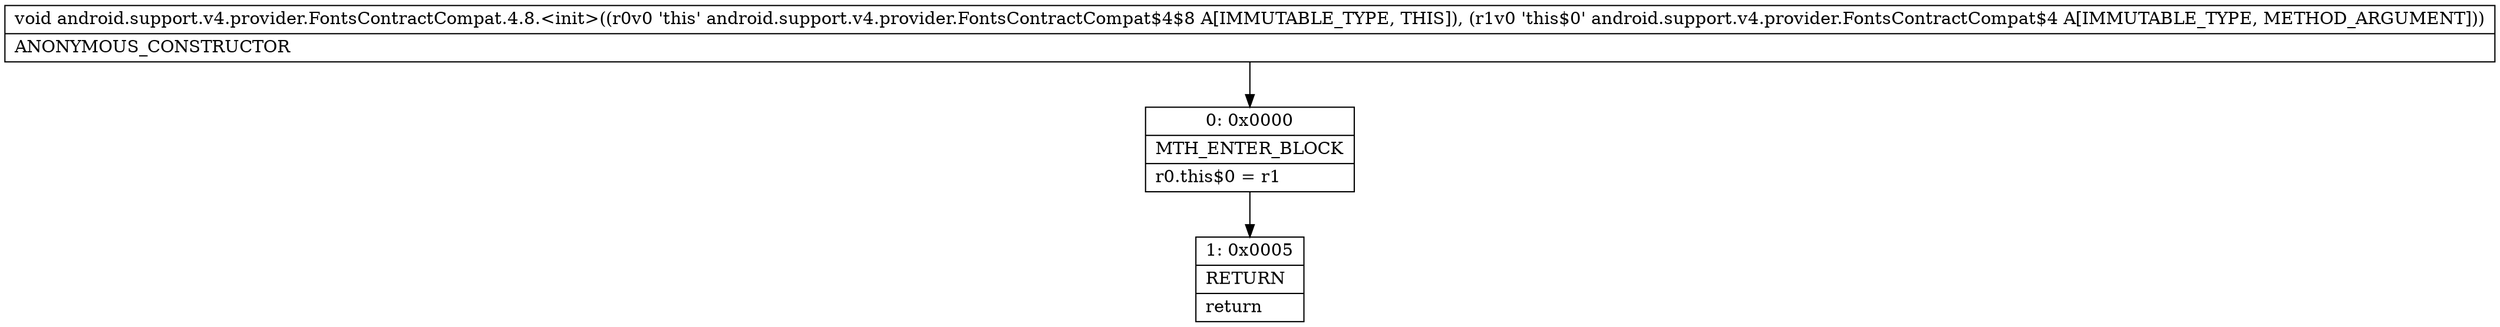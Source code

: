digraph "CFG forandroid.support.v4.provider.FontsContractCompat.4.8.\<init\>(Landroid\/support\/v4\/provider\/FontsContractCompat$4;)V" {
Node_0 [shape=record,label="{0\:\ 0x0000|MTH_ENTER_BLOCK\l|r0.this$0 = r1\l}"];
Node_1 [shape=record,label="{1\:\ 0x0005|RETURN\l|return\l}"];
MethodNode[shape=record,label="{void android.support.v4.provider.FontsContractCompat.4.8.\<init\>((r0v0 'this' android.support.v4.provider.FontsContractCompat$4$8 A[IMMUTABLE_TYPE, THIS]), (r1v0 'this$0' android.support.v4.provider.FontsContractCompat$4 A[IMMUTABLE_TYPE, METHOD_ARGUMENT]))  | ANONYMOUS_CONSTRUCTOR\l}"];
MethodNode -> Node_0;
Node_0 -> Node_1;
}

